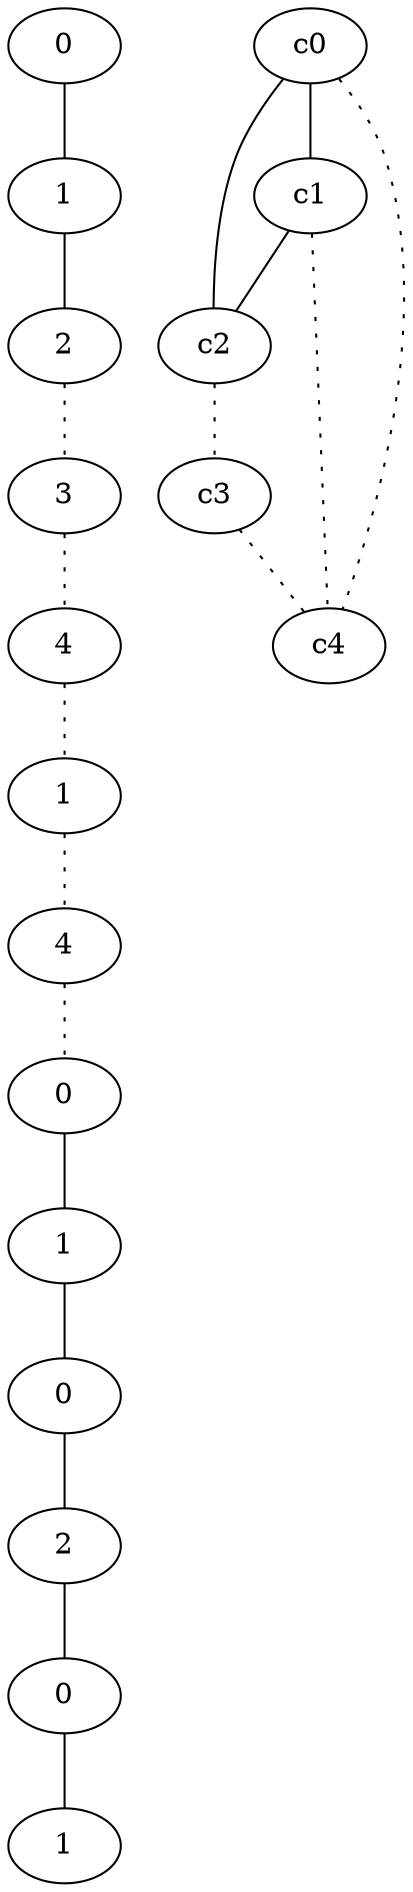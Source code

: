 graph {
a0[label=0];
a1[label=1];
a2[label=2];
a3[label=3];
a4[label=4];
a5[label=1];
a6[label=4];
a7[label=0];
a8[label=1];
a9[label=0];
a10[label=2];
a11[label=0];
a12[label=1];
a0 -- a1;
a1 -- a2;
a2 -- a3 [style=dotted];
a3 -- a4 [style=dotted];
a4 -- a5 [style=dotted];
a5 -- a6 [style=dotted];
a6 -- a7 [style=dotted];
a7 -- a8;
a8 -- a9;
a9 -- a10;
a10 -- a11;
a11 -- a12;
c0 -- c1;
c0 -- c2;
c0 -- c4 [style=dotted];
c1 -- c2;
c1 -- c4 [style=dotted];
c2 -- c3 [style=dotted];
c3 -- c4 [style=dotted];
}
